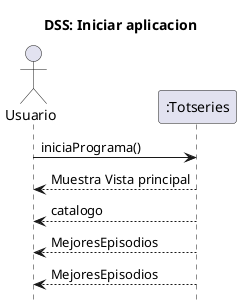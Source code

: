 @startuml
title	DSS: Iniciar aplicacion

hide	footbox

actor	Usuario	as	user
participant ":Totseries" as TotSeries

user	->	TotSeries:iniciaPrograma()
TotSeries --> user :Muestra Vista principal
TotSeries --> user :catalogo
TotSeries --> user :MejoresEpisodios
TotSeries --> user :MejoresEpisodios
@enduml
